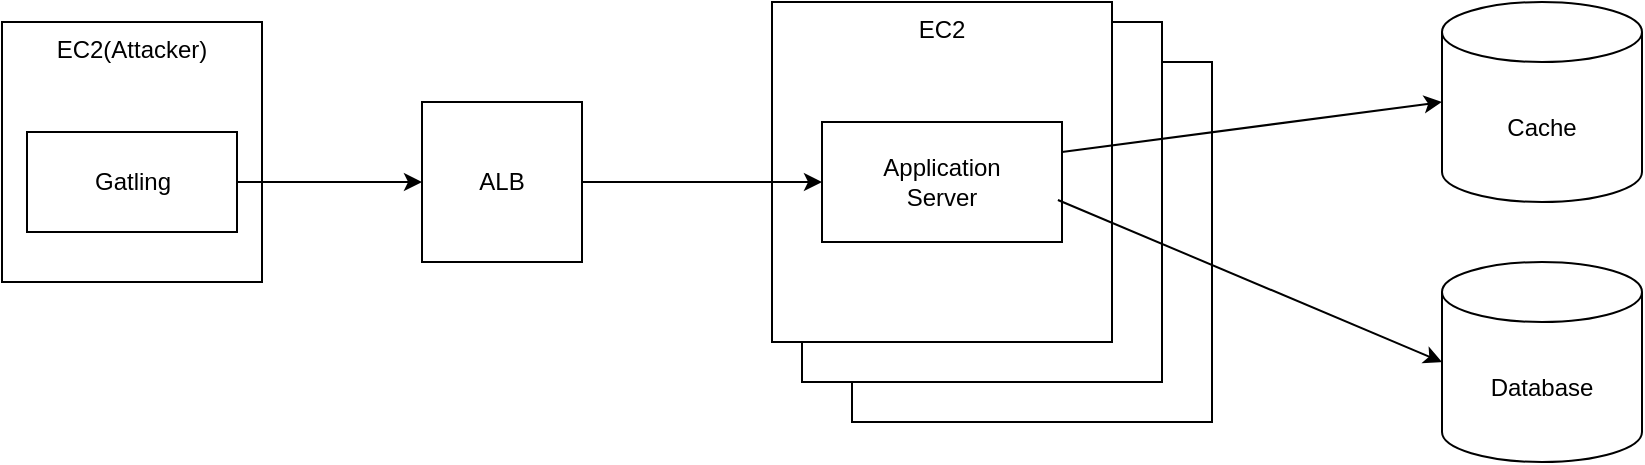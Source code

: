 <mxfile>
    <diagram id="i35FpFExhuDesCxXWJFf" name="Page-1">
        <mxGraphModel dx="1389" dy="918" grid="1" gridSize="10" guides="1" tooltips="1" connect="1" arrows="1" fold="1" page="1" pageScale="1" pageWidth="850" pageHeight="1100" math="0" shadow="0">
            <root>
                <mxCell id="0"/>
                <mxCell id="1" parent="0"/>
                <mxCell id="1Z1wVsKjZgjDw7HT3Ww5-10" value="" style="whiteSpace=wrap;html=1;aspect=fixed;" parent="1" vertex="1">
                    <mxGeometry x="325" y="100" width="180" height="180" as="geometry"/>
                </mxCell>
                <mxCell id="1Z1wVsKjZgjDw7HT3Ww5-9" value="" style="whiteSpace=wrap;html=1;aspect=fixed;" parent="1" vertex="1">
                    <mxGeometry x="300" y="80" width="180" height="180" as="geometry"/>
                </mxCell>
                <mxCell id="6" value="EC2" style="whiteSpace=wrap;html=1;aspect=fixed;verticalAlign=top;" parent="1" vertex="1">
                    <mxGeometry x="285" y="70" width="170" height="170" as="geometry"/>
                </mxCell>
                <mxCell id="5" value="Application&lt;br&gt;Server" style="rounded=0;whiteSpace=wrap;html=1;" parent="1" vertex="1">
                    <mxGeometry x="310" y="130" width="120" height="60" as="geometry"/>
                </mxCell>
                <mxCell id="7" value="ALB" style="whiteSpace=wrap;html=1;aspect=fixed;verticalAlign=middle;" parent="1" vertex="1">
                    <mxGeometry x="110" y="120" width="80" height="80" as="geometry"/>
                </mxCell>
                <mxCell id="1Z1wVsKjZgjDw7HT3Ww5-7" value="Cache" style="shape=cylinder3;whiteSpace=wrap;html=1;boundedLbl=1;backgroundOutline=1;size=15;" parent="1" vertex="1">
                    <mxGeometry x="620" y="70" width="100" height="100" as="geometry"/>
                </mxCell>
                <mxCell id="1Z1wVsKjZgjDw7HT3Ww5-8" value="Database" style="shape=cylinder3;whiteSpace=wrap;html=1;boundedLbl=1;backgroundOutline=1;size=15;" parent="1" vertex="1">
                    <mxGeometry x="620" y="200" width="100" height="100" as="geometry"/>
                </mxCell>
                <mxCell id="1Z1wVsKjZgjDw7HT3Ww5-11" value="" style="endArrow=classic;html=1;entryX=0;entryY=0.5;entryDx=0;entryDy=0;exitX=1;exitY=0.5;exitDx=0;exitDy=0;" parent="1" source="7" target="5" edge="1">
                    <mxGeometry width="50" height="50" relative="1" as="geometry">
                        <mxPoint x="370" y="590" as="sourcePoint"/>
                        <mxPoint x="420" y="540" as="targetPoint"/>
                    </mxGeometry>
                </mxCell>
                <mxCell id="1Z1wVsKjZgjDw7HT3Ww5-12" value="" style="endArrow=classic;html=1;exitX=1;exitY=0.25;exitDx=0;exitDy=0;entryX=0;entryY=0.5;entryDx=0;entryDy=0;entryPerimeter=0;" parent="1" source="5" target="1Z1wVsKjZgjDw7HT3Ww5-7" edge="1">
                    <mxGeometry width="50" height="50" relative="1" as="geometry">
                        <mxPoint x="200" y="170" as="sourcePoint"/>
                        <mxPoint x="610" y="120" as="targetPoint"/>
                    </mxGeometry>
                </mxCell>
                <mxCell id="1Z1wVsKjZgjDw7HT3Ww5-14" value="" style="endArrow=classic;html=1;exitX=0.983;exitY=0.65;exitDx=0;exitDy=0;exitPerimeter=0;" parent="1" source="5" edge="1">
                    <mxGeometry width="50" height="50" relative="1" as="geometry">
                        <mxPoint x="440" y="155" as="sourcePoint"/>
                        <mxPoint x="620" y="250" as="targetPoint"/>
                    </mxGeometry>
                </mxCell>
                <mxCell id="8" value="EC2(Attacker)" style="whiteSpace=wrap;html=1;aspect=fixed;verticalAlign=top;" vertex="1" parent="1">
                    <mxGeometry x="-100" y="80" width="130" height="130" as="geometry"/>
                </mxCell>
                <mxCell id="9" value="Gatling" style="rounded=0;whiteSpace=wrap;html=1;" vertex="1" parent="1">
                    <mxGeometry x="-87.5" y="135" width="105" height="50" as="geometry"/>
                </mxCell>
                <mxCell id="11" value="" style="endArrow=classic;html=1;entryX=0;entryY=0.5;entryDx=0;entryDy=0;exitX=1;exitY=0.5;exitDx=0;exitDy=0;" edge="1" parent="1" source="9" target="7">
                    <mxGeometry width="50" height="50" relative="1" as="geometry">
                        <mxPoint x="200" y="170" as="sourcePoint"/>
                        <mxPoint x="320" y="170" as="targetPoint"/>
                    </mxGeometry>
                </mxCell>
            </root>
        </mxGraphModel>
    </diagram>
</mxfile>